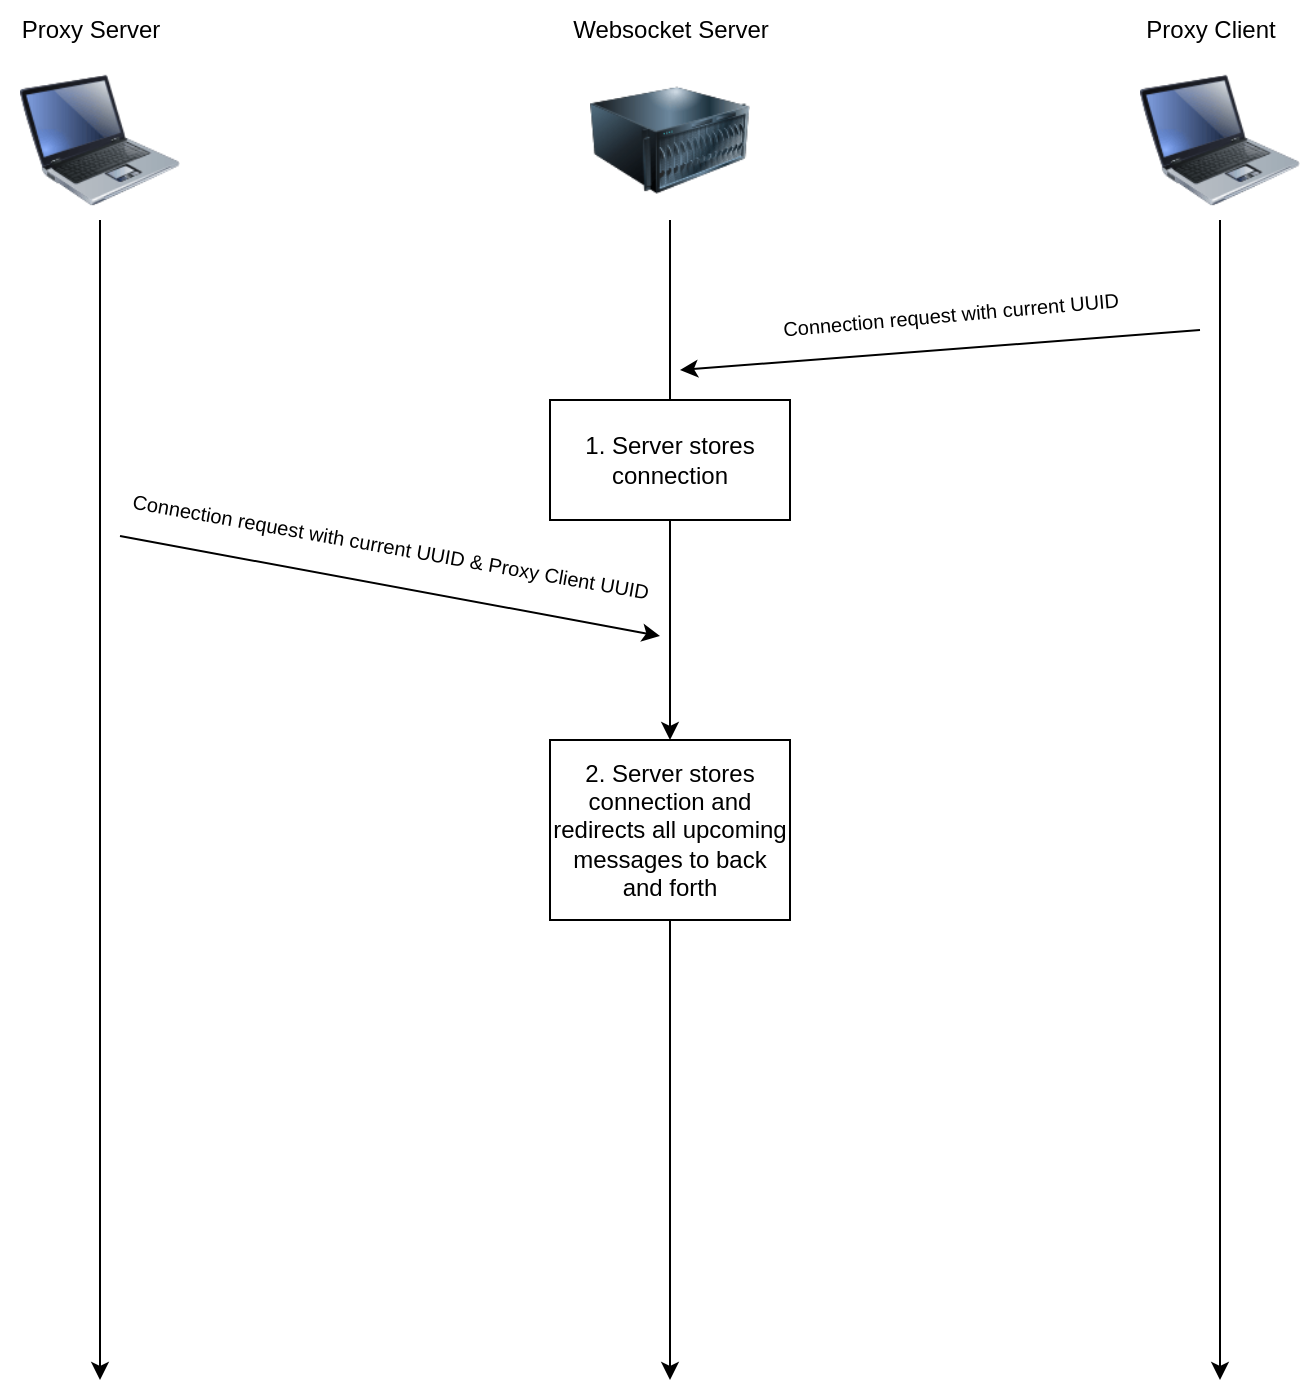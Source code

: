 <mxfile version="21.2.1" type="github">
  <diagram name="Page-1" id="dr6T8ekn_CmlX9sgDNha">
    <mxGraphModel dx="1434" dy="775" grid="1" gridSize="10" guides="1" tooltips="1" connect="1" arrows="1" fold="1" page="1" pageScale="1" pageWidth="850" pageHeight="1100" math="0" shadow="0">
      <root>
        <mxCell id="0" />
        <mxCell id="1" parent="0" />
        <mxCell id="ceJRhMyYK9NuQH_3p3k0-3" style="edgeStyle=orthogonalEdgeStyle;rounded=0;orthogonalLoop=1;jettySize=auto;html=1;" edge="1" parent="1" source="ceJRhMyYK9NuQH_3p3k0-19">
          <mxGeometry relative="1" as="geometry">
            <mxPoint x="425" y="780" as="targetPoint" />
          </mxGeometry>
        </mxCell>
        <mxCell id="ceJRhMyYK9NuQH_3p3k0-1" value="" style="image;html=1;image=img/lib/clip_art/computers/Server_128x128.png" vertex="1" parent="1">
          <mxGeometry x="385" y="120" width="80" height="80" as="geometry" />
        </mxCell>
        <mxCell id="ceJRhMyYK9NuQH_3p3k0-4" style="edgeStyle=orthogonalEdgeStyle;rounded=0;orthogonalLoop=1;jettySize=auto;html=1;" edge="1" parent="1" source="ceJRhMyYK9NuQH_3p3k0-2">
          <mxGeometry relative="1" as="geometry">
            <mxPoint x="140" y="780" as="targetPoint" />
          </mxGeometry>
        </mxCell>
        <mxCell id="ceJRhMyYK9NuQH_3p3k0-2" value="" style="image;html=1;image=img/lib/clip_art/computers/Laptop_128x128.png" vertex="1" parent="1">
          <mxGeometry x="100" y="120" width="80" height="80" as="geometry" />
        </mxCell>
        <mxCell id="ceJRhMyYK9NuQH_3p3k0-7" value="" style="endArrow=classic;html=1;rounded=0;" edge="1" parent="1">
          <mxGeometry width="50" height="50" relative="1" as="geometry">
            <mxPoint x="150" y="358" as="sourcePoint" />
            <mxPoint x="420" y="408" as="targetPoint" />
          </mxGeometry>
        </mxCell>
        <mxCell id="ceJRhMyYK9NuQH_3p3k0-8" value="&lt;font style=&quot;font-size: 10px;&quot;&gt;Connection request with current UUID &amp;amp; Proxy Client UUID&lt;/font&gt;" style="text;html=1;align=center;verticalAlign=middle;resizable=0;points=[];autosize=1;strokeColor=none;fillColor=none;rotation=10;" vertex="1" parent="1">
          <mxGeometry x="140" y="348" width="290" height="30" as="geometry" />
        </mxCell>
        <mxCell id="ceJRhMyYK9NuQH_3p3k0-9" value="Proxy Server" style="text;html=1;align=center;verticalAlign=middle;resizable=0;points=[];autosize=1;strokeColor=none;fillColor=none;" vertex="1" parent="1">
          <mxGeometry x="90" y="90" width="90" height="30" as="geometry" />
        </mxCell>
        <mxCell id="ceJRhMyYK9NuQH_3p3k0-10" value="Websocket Server" style="text;html=1;align=center;verticalAlign=middle;resizable=0;points=[];autosize=1;strokeColor=none;fillColor=none;" vertex="1" parent="1">
          <mxGeometry x="365" y="90" width="120" height="30" as="geometry" />
        </mxCell>
        <mxCell id="ceJRhMyYK9NuQH_3p3k0-11" value="" style="image;html=1;image=img/lib/clip_art/computers/Laptop_128x128.png" vertex="1" parent="1">
          <mxGeometry x="660" y="120" width="80" height="80" as="geometry" />
        </mxCell>
        <mxCell id="ceJRhMyYK9NuQH_3p3k0-12" style="edgeStyle=orthogonalEdgeStyle;rounded=0;orthogonalLoop=1;jettySize=auto;html=1;" edge="1" source="ceJRhMyYK9NuQH_3p3k0-11" parent="1">
          <mxGeometry relative="1" as="geometry">
            <mxPoint x="700" y="780" as="targetPoint" />
          </mxGeometry>
        </mxCell>
        <mxCell id="ceJRhMyYK9NuQH_3p3k0-13" value="Proxy Client" style="text;html=1;align=center;verticalAlign=middle;resizable=0;points=[];autosize=1;strokeColor=none;fillColor=none;" vertex="1" parent="1">
          <mxGeometry x="650" y="90" width="90" height="30" as="geometry" />
        </mxCell>
        <mxCell id="ceJRhMyYK9NuQH_3p3k0-14" value="&lt;font style=&quot;font-size: 10px;&quot;&gt;Connection request with current UUID&lt;/font&gt;" style="text;html=1;align=center;verticalAlign=middle;resizable=0;points=[];autosize=1;strokeColor=none;fillColor=none;rotation=-5;" vertex="1" parent="1">
          <mxGeometry x="470" y="232" width="190" height="30" as="geometry" />
        </mxCell>
        <mxCell id="ceJRhMyYK9NuQH_3p3k0-15" value="" style="endArrow=classic;html=1;rounded=0;" edge="1" parent="1">
          <mxGeometry width="50" height="50" relative="1" as="geometry">
            <mxPoint x="690" y="255" as="sourcePoint" />
            <mxPoint x="430" y="275" as="targetPoint" />
          </mxGeometry>
        </mxCell>
        <mxCell id="ceJRhMyYK9NuQH_3p3k0-20" value="" style="edgeStyle=orthogonalEdgeStyle;rounded=0;orthogonalLoop=1;jettySize=auto;html=1;" edge="1" parent="1" source="ceJRhMyYK9NuQH_3p3k0-1" target="ceJRhMyYK9NuQH_3p3k0-19">
          <mxGeometry relative="1" as="geometry">
            <mxPoint x="425" y="780" as="targetPoint" />
            <mxPoint x="425" y="200" as="sourcePoint" />
          </mxGeometry>
        </mxCell>
        <mxCell id="ceJRhMyYK9NuQH_3p3k0-18" value="1. Server stores connection" style="rounded=0;whiteSpace=wrap;html=1;" vertex="1" parent="1">
          <mxGeometry x="365" y="290" width="120" height="60" as="geometry" />
        </mxCell>
        <mxCell id="ceJRhMyYK9NuQH_3p3k0-19" value="2. Server stores connection and redirects all upcoming messages to back and forth" style="rounded=0;whiteSpace=wrap;html=1;" vertex="1" parent="1">
          <mxGeometry x="365" y="460" width="120" height="90" as="geometry" />
        </mxCell>
      </root>
    </mxGraphModel>
  </diagram>
</mxfile>
